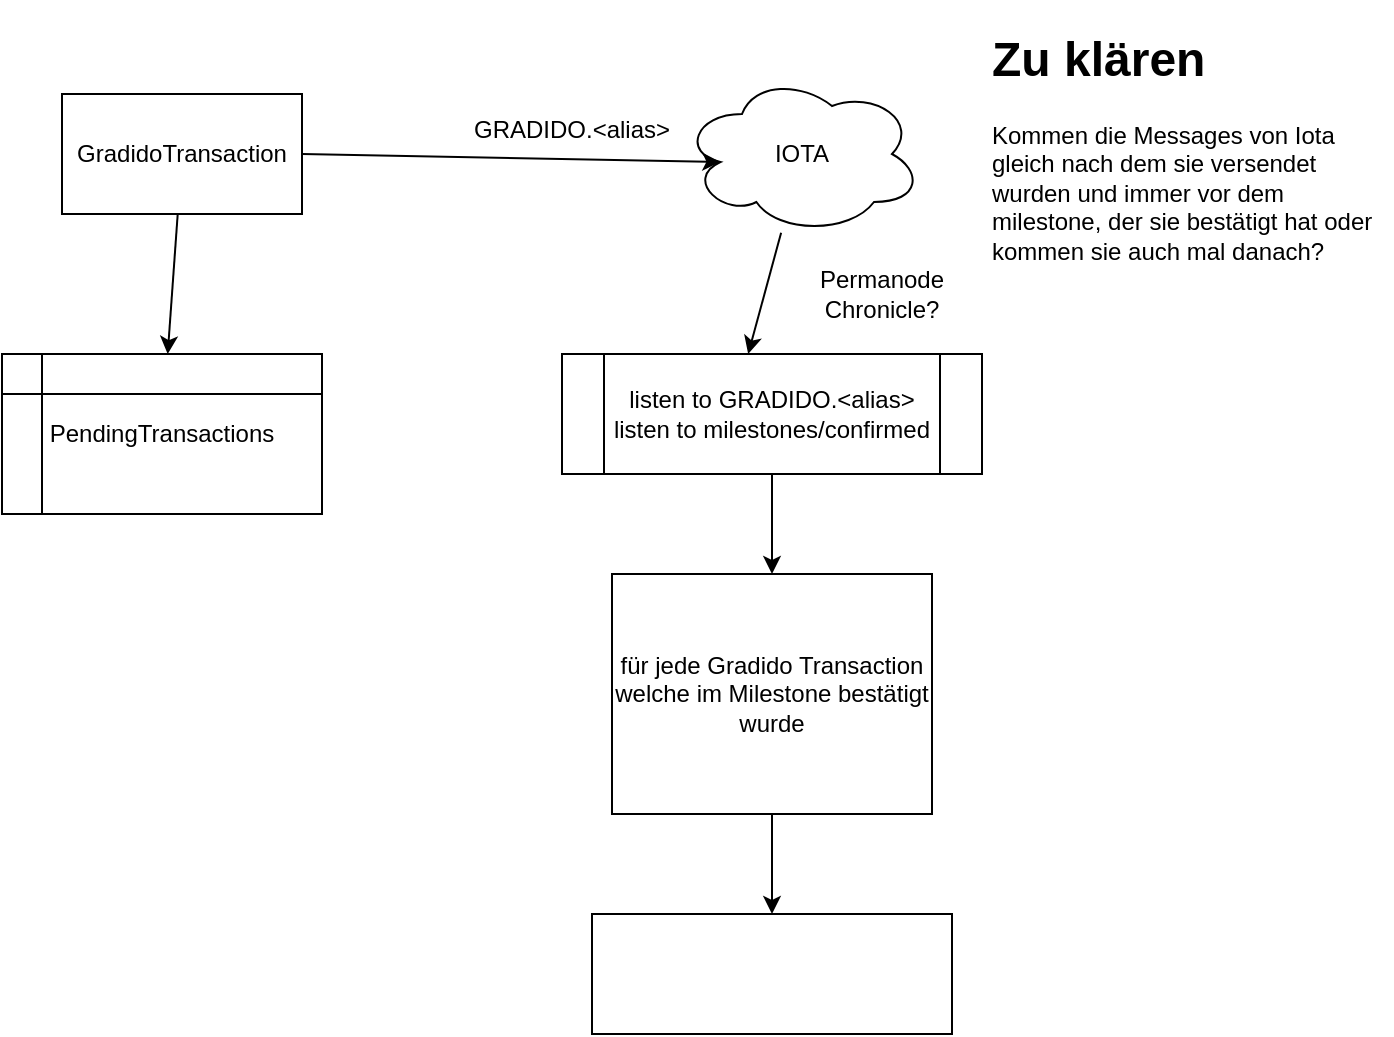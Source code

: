 <mxfile version="12.2.4" pages="1"><diagram id="4VYGDKFA-XGvTikjH5B0" name="Page-1"><mxGraphModel dx="762" dy="775" grid="1" gridSize="10" guides="1" tooltips="1" connect="1" arrows="1" fold="1" page="1" pageScale="1" pageWidth="827" pageHeight="1169" math="0" shadow="0"><root><mxCell id="0"/><mxCell id="1" parent="0"/><mxCell id="15" value="IOTA" style="ellipse;shape=cloud;whiteSpace=wrap;html=1;" parent="1" vertex="1"><mxGeometry x="390" y="90" width="120" height="80" as="geometry"/></mxCell><mxCell id="16" value="GradidoTransaction" style="rounded=0;whiteSpace=wrap;html=1;" parent="1" vertex="1"><mxGeometry x="80" y="100" width="120" height="60" as="geometry"/></mxCell><mxCell id="17" value="" style="endArrow=classic;html=1;exitX=1;exitY=0.5;exitDx=0;exitDy=0;entryX=0.16;entryY=0.55;entryDx=0;entryDy=0;entryPerimeter=0;" parent="1" source="16" target="15" edge="1"><mxGeometry width="50" height="50" relative="1" as="geometry"><mxPoint x="80" y="240" as="sourcePoint"/><mxPoint x="130" y="190" as="targetPoint"/></mxGeometry></mxCell><mxCell id="18" value="GRADIDO.&amp;lt;alias&amp;gt;" style="text;html=1;resizable=0;points=[];autosize=1;align=left;verticalAlign=top;spacingTop=-4;" parent="1" vertex="1"><mxGeometry x="284" y="108" width="110" height="20" as="geometry"/></mxCell><mxCell id="20" value="listen to GRADIDO.&amp;lt;alias&amp;gt;&lt;br&gt;listen to&amp;nbsp;milestones/confirmed" style="shape=process;whiteSpace=wrap;html=1;backgroundOutline=1;" parent="1" vertex="1"><mxGeometry x="330" y="230" width="210" height="60" as="geometry"/></mxCell><mxCell id="22" value="" style="endArrow=classic;html=1;" parent="1" source="15" edge="1"><mxGeometry width="50" height="50" relative="1" as="geometry"><mxPoint x="80" y="380" as="sourcePoint"/><mxPoint x="423.077" y="230" as="targetPoint"/></mxGeometry></mxCell><mxCell id="23" value="PendingTransactions" style="shape=internalStorage;whiteSpace=wrap;html=1;backgroundOutline=1;" parent="1" vertex="1"><mxGeometry x="50" y="230" width="160" height="80" as="geometry"/></mxCell><mxCell id="24" value="" style="endArrow=classic;html=1;" parent="1" source="16" target="23" edge="1"><mxGeometry width="50" height="50" relative="1" as="geometry"><mxPoint x="130" y="170" as="sourcePoint"/><mxPoint x="180" y="230" as="targetPoint"/></mxGeometry></mxCell><mxCell id="25" value="&lt;h1&gt;Zu klären&lt;/h1&gt;&lt;p&gt;Kommen die Messages von Iota gleich nach dem sie versendet wurden und immer vor dem milestone, der sie bestätigt hat oder kommen sie auch mal danach?&lt;/p&gt;" style="text;html=1;strokeColor=none;fillColor=none;spacing=5;spacingTop=-20;whiteSpace=wrap;overflow=hidden;rounded=0;" parent="1" vertex="1"><mxGeometry x="540" y="63" width="205" height="130" as="geometry"/></mxCell><mxCell id="28" value="&lt;span style=&quot;white-space: normal&quot;&gt;für jede Gradido Transaction welche im Milestone bestätigt wurde&lt;/span&gt;" style="rounded=0;whiteSpace=wrap;html=1;" vertex="1" parent="1"><mxGeometry x="355" y="340" width="160" height="120" as="geometry"/></mxCell><mxCell id="30" value="" style="endArrow=classic;html=1;exitX=0.5;exitY=1;exitDx=0;exitDy=0;" edge="1" parent="1" source="20" target="28"><mxGeometry width="50" height="50" relative="1" as="geometry"><mxPoint x="50" y="540" as="sourcePoint"/><mxPoint x="100" y="490" as="targetPoint"/></mxGeometry></mxCell><mxCell id="31" value="" style="rounded=0;whiteSpace=wrap;html=1;" vertex="1" parent="1"><mxGeometry x="345" y="510" width="180" height="60" as="geometry"/></mxCell><mxCell id="32" value="" style="endArrow=classic;html=1;entryX=0.5;entryY=0;entryDx=0;entryDy=0;" edge="1" parent="1" source="28" target="31"><mxGeometry width="50" height="50" relative="1" as="geometry"><mxPoint x="50" y="620" as="sourcePoint"/><mxPoint x="100" y="570" as="targetPoint"/></mxGeometry></mxCell><mxCell id="33" value="Permanode Chronicle?" style="text;html=1;strokeColor=none;fillColor=none;align=center;verticalAlign=middle;whiteSpace=wrap;rounded=0;" vertex="1" parent="1"><mxGeometry x="440" y="175" width="100" height="50" as="geometry"/></mxCell></root></mxGraphModel></diagram></mxfile>